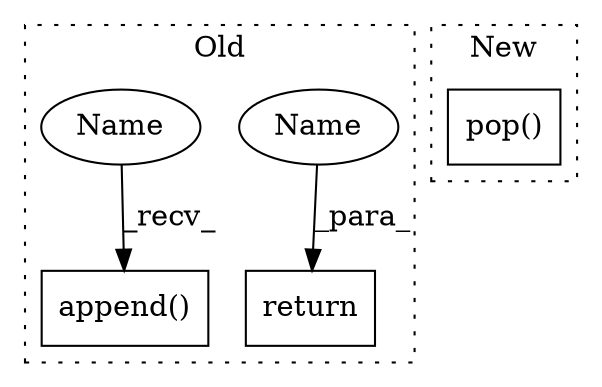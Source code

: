 digraph G {
subgraph cluster0 {
1 [label="append()" a="75" s="4330,4352" l="18,1" shape="box"];
3 [label="return" a="93" s="4304" l="7" shape="box"];
4 [label="Name" a="87" s="4311" l="10" shape="ellipse"];
5 [label="Name" a="87" s="4330" l="10" shape="ellipse"];
label = "Old";
style="dotted";
}
subgraph cluster1 {
2 [label="pop()" a="75" s="4728" l="15" shape="box"];
label = "New";
style="dotted";
}
4 -> 3 [label="_para_"];
5 -> 1 [label="_recv_"];
}